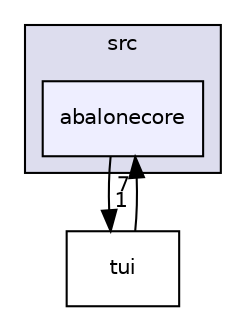 digraph "src/abalonecore" {
  compound=true
  node [ fontsize="10", fontname="Helvetica"];
  edge [ labelfontsize="10", labelfontname="Helvetica"];
  subgraph clusterdir_68267d1309a1af8e8297ef4c3efbcdba {
    graph [ bgcolor="#ddddee", pencolor="black", label="src" fontname="Helvetica", fontsize="10", URL="dir_68267d1309a1af8e8297ef4c3efbcdba.html"]
  dir_43e4176278cedc844b8407bac23ee66c [shape=box, label="abalonecore", style="filled", fillcolor="#eeeeff", pencolor="black", URL="dir_43e4176278cedc844b8407bac23ee66c.html"];
  }
  dir_875ad2419a211f3869429346f1dea5f1 [shape=box label="tui" URL="dir_875ad2419a211f3869429346f1dea5f1.html"];
  dir_875ad2419a211f3869429346f1dea5f1->dir_43e4176278cedc844b8407bac23ee66c [headlabel="7", labeldistance=1.5 headhref="dir_000002_000001.html"];
  dir_43e4176278cedc844b8407bac23ee66c->dir_875ad2419a211f3869429346f1dea5f1 [headlabel="1", labeldistance=1.5 headhref="dir_000001_000002.html"];
}
